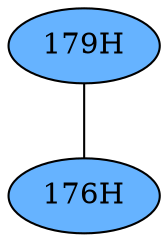 // The Round Table
graph {
	"179H" [fillcolor="#66B3FF" style=radial]
	"176H" [fillcolor="#66B3FF" style=radial]
	"179H" -- "176H" [penwidth=1]
}
